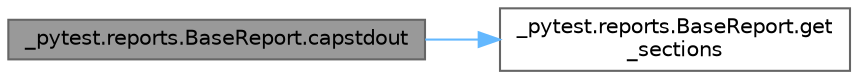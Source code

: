 digraph "_pytest.reports.BaseReport.capstdout"
{
 // LATEX_PDF_SIZE
  bgcolor="transparent";
  edge [fontname=Helvetica,fontsize=10,labelfontname=Helvetica,labelfontsize=10];
  node [fontname=Helvetica,fontsize=10,shape=box,height=0.2,width=0.4];
  rankdir="LR";
  Node1 [id="Node000001",label="_pytest.reports.BaseReport.capstdout",height=0.2,width=0.4,color="gray40", fillcolor="grey60", style="filled", fontcolor="black",tooltip=" "];
  Node1 -> Node2 [id="edge1_Node000001_Node000002",color="steelblue1",style="solid",tooltip=" "];
  Node2 [id="Node000002",label="_pytest.reports.BaseReport.get\l_sections",height=0.2,width=0.4,color="grey40", fillcolor="white", style="filled",URL="$class__pytest_1_1reports_1_1_base_report.html#af1ba03c9624985b23b2e993217234038",tooltip=" "];
}
